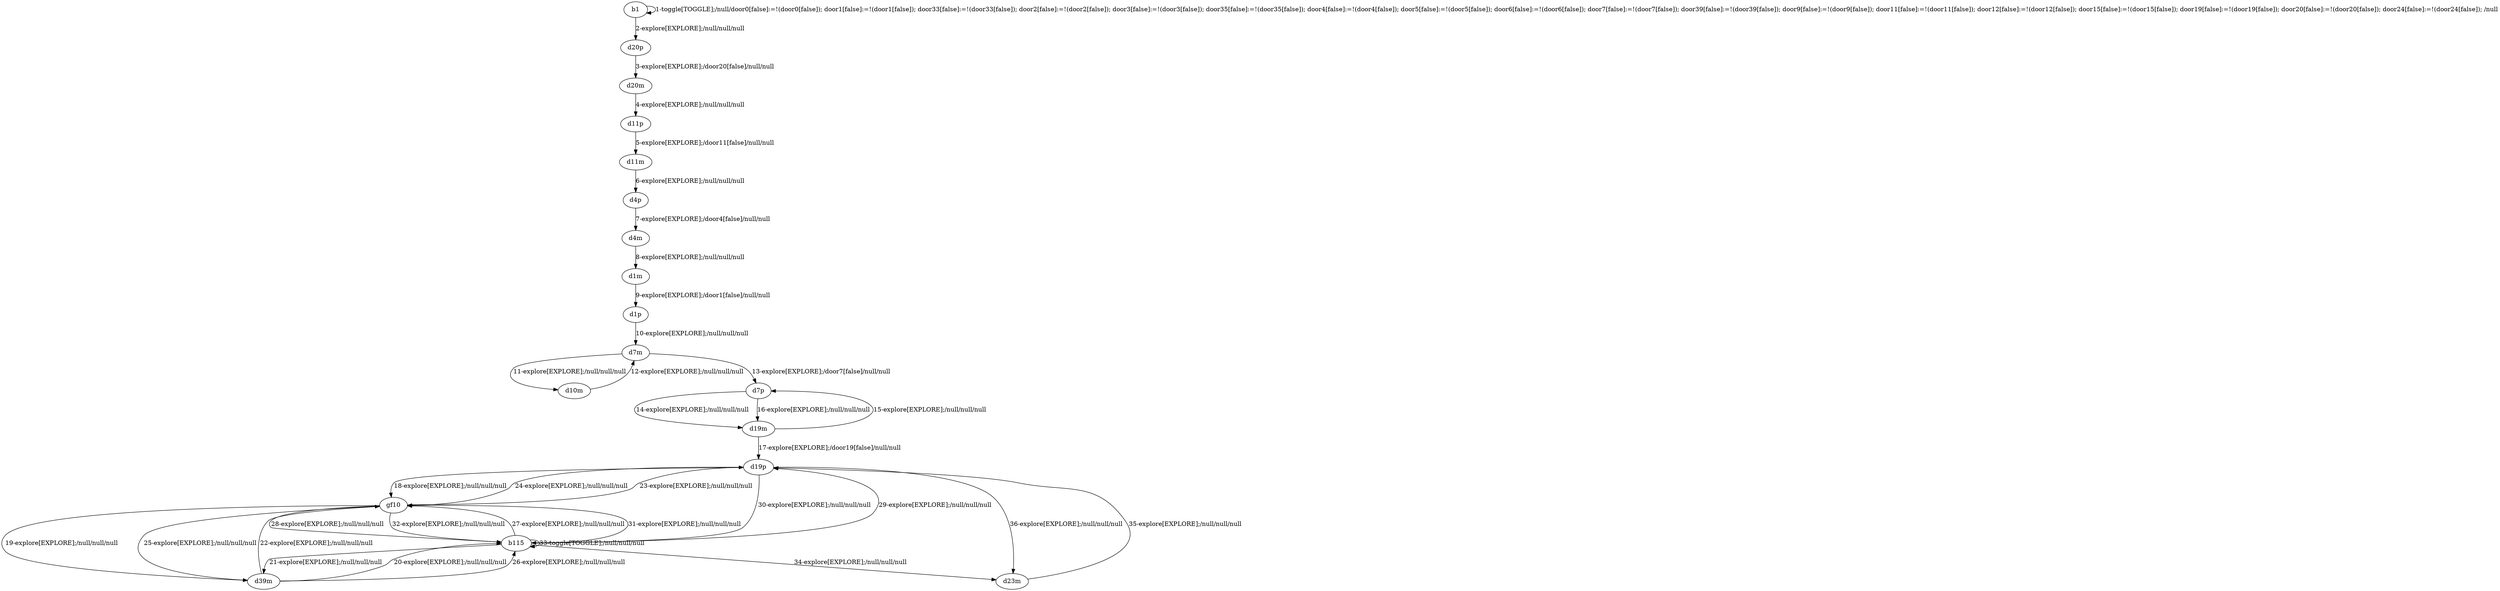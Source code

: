 # Total number of goals covered by this test: 1
# d19p --> d23m

digraph g {
"b1" -> "b1" [label = "1-toggle[TOGGLE];/null/door0[false]:=!(door0[false]); door1[false]:=!(door1[false]); door33[false]:=!(door33[false]); door2[false]:=!(door2[false]); door3[false]:=!(door3[false]); door35[false]:=!(door35[false]); door4[false]:=!(door4[false]); door5[false]:=!(door5[false]); door6[false]:=!(door6[false]); door7[false]:=!(door7[false]); door39[false]:=!(door39[false]); door9[false]:=!(door9[false]); door11[false]:=!(door11[false]); door12[false]:=!(door12[false]); door15[false]:=!(door15[false]); door19[false]:=!(door19[false]); door20[false]:=!(door20[false]); door24[false]:=!(door24[false]); /null"];
"b1" -> "d20p" [label = "2-explore[EXPLORE];/null/null/null"];
"d20p" -> "d20m" [label = "3-explore[EXPLORE];/door20[false]/null/null"];
"d20m" -> "d11p" [label = "4-explore[EXPLORE];/null/null/null"];
"d11p" -> "d11m" [label = "5-explore[EXPLORE];/door11[false]/null/null"];
"d11m" -> "d4p" [label = "6-explore[EXPLORE];/null/null/null"];
"d4p" -> "d4m" [label = "7-explore[EXPLORE];/door4[false]/null/null"];
"d4m" -> "d1m" [label = "8-explore[EXPLORE];/null/null/null"];
"d1m" -> "d1p" [label = "9-explore[EXPLORE];/door1[false]/null/null"];
"d1p" -> "d7m" [label = "10-explore[EXPLORE];/null/null/null"];
"d7m" -> "d10m" [label = "11-explore[EXPLORE];/null/null/null"];
"d10m" -> "d7m" [label = "12-explore[EXPLORE];/null/null/null"];
"d7m" -> "d7p" [label = "13-explore[EXPLORE];/door7[false]/null/null"];
"d7p" -> "d19m" [label = "14-explore[EXPLORE];/null/null/null"];
"d19m" -> "d7p" [label = "15-explore[EXPLORE];/null/null/null"];
"d7p" -> "d19m" [label = "16-explore[EXPLORE];/null/null/null"];
"d19m" -> "d19p" [label = "17-explore[EXPLORE];/door19[false]/null/null"];
"d19p" -> "gf10" [label = "18-explore[EXPLORE];/null/null/null"];
"gf10" -> "d39m" [label = "19-explore[EXPLORE];/null/null/null"];
"d39m" -> "b115" [label = "20-explore[EXPLORE];/null/null/null"];
"b115" -> "d39m" [label = "21-explore[EXPLORE];/null/null/null"];
"d39m" -> "gf10" [label = "22-explore[EXPLORE];/null/null/null"];
"gf10" -> "d19p" [label = "23-explore[EXPLORE];/null/null/null"];
"d19p" -> "gf10" [label = "24-explore[EXPLORE];/null/null/null"];
"gf10" -> "d39m" [label = "25-explore[EXPLORE];/null/null/null"];
"d39m" -> "b115" [label = "26-explore[EXPLORE];/null/null/null"];
"b115" -> "gf10" [label = "27-explore[EXPLORE];/null/null/null"];
"gf10" -> "b115" [label = "28-explore[EXPLORE];/null/null/null"];
"b115" -> "d19p" [label = "29-explore[EXPLORE];/null/null/null"];
"d19p" -> "b115" [label = "30-explore[EXPLORE];/null/null/null"];
"b115" -> "gf10" [label = "31-explore[EXPLORE];/null/null/null"];
"gf10" -> "b115" [label = "32-explore[EXPLORE];/null/null/null"];
"b115" -> "b115" [label = "33-toggle[TOGGLE];/null/null/null"];
"b115" -> "d23m" [label = "34-explore[EXPLORE];/null/null/null"];
"d23m" -> "d19p" [label = "35-explore[EXPLORE];/null/null/null"];
"d19p" -> "d23m" [label = "36-explore[EXPLORE];/null/null/null"];
}